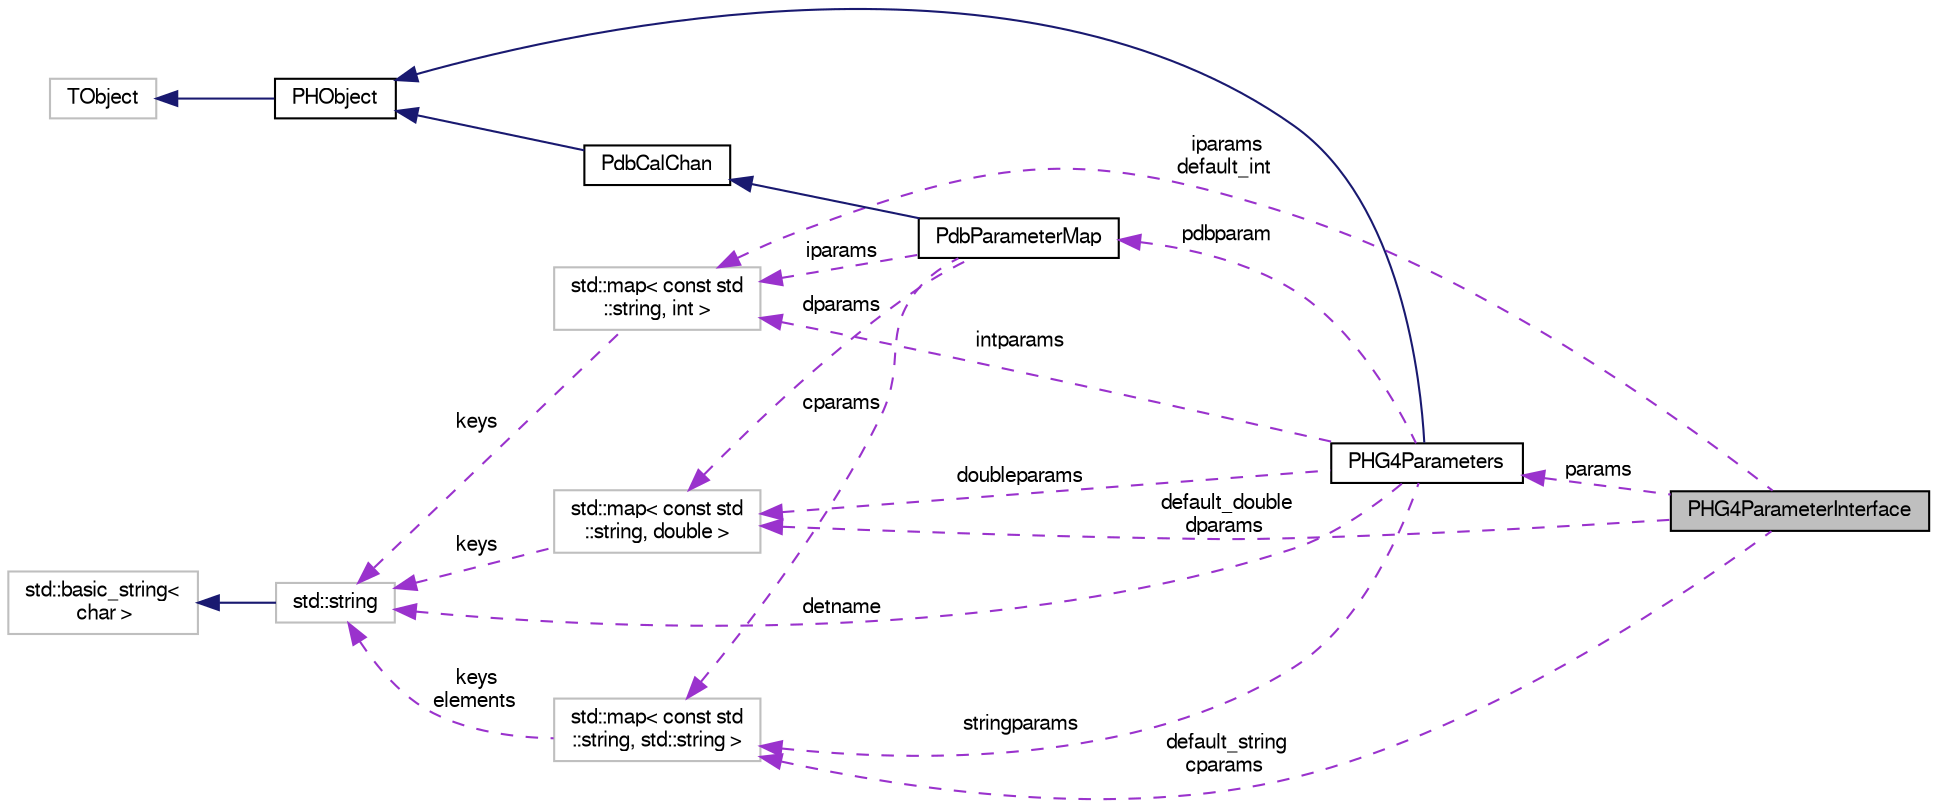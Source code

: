 digraph "PHG4ParameterInterface"
{
  bgcolor="transparent";
  edge [fontname="FreeSans",fontsize="10",labelfontname="FreeSans",labelfontsize="10"];
  node [fontname="FreeSans",fontsize="10",shape=record];
  rankdir="LR";
  Node1 [label="PHG4ParameterInterface",height=0.2,width=0.4,color="black", fillcolor="grey75", style="filled" fontcolor="black"];
  Node2 -> Node1 [dir="back",color="darkorchid3",fontsize="10",style="dashed",label=" default_double\ndparams" ,fontname="FreeSans"];
  Node2 [label="std::map\< const std\l::string, double \>",height=0.2,width=0.4,color="grey75"];
  Node3 -> Node2 [dir="back",color="darkorchid3",fontsize="10",style="dashed",label=" keys" ,fontname="FreeSans"];
  Node3 [label="std::string",height=0.2,width=0.4,color="grey75",tooltip="STL class. "];
  Node4 -> Node3 [dir="back",color="midnightblue",fontsize="10",style="solid",fontname="FreeSans"];
  Node4 [label="std::basic_string\<\l char \>",height=0.2,width=0.4,color="grey75",tooltip="STL class. "];
  Node5 -> Node1 [dir="back",color="darkorchid3",fontsize="10",style="dashed",label=" iparams\ndefault_int" ,fontname="FreeSans"];
  Node5 [label="std::map\< const std\l::string, int \>",height=0.2,width=0.4,color="grey75"];
  Node3 -> Node5 [dir="back",color="darkorchid3",fontsize="10",style="dashed",label=" keys" ,fontname="FreeSans"];
  Node6 -> Node1 [dir="back",color="darkorchid3",fontsize="10",style="dashed",label=" default_string\ncparams" ,fontname="FreeSans"];
  Node6 [label="std::map\< const std\l::string, std::string \>",height=0.2,width=0.4,color="grey75"];
  Node3 -> Node6 [dir="back",color="darkorchid3",fontsize="10",style="dashed",label=" keys\nelements" ,fontname="FreeSans"];
  Node7 -> Node1 [dir="back",color="darkorchid3",fontsize="10",style="dashed",label=" params" ,fontname="FreeSans"];
  Node7 [label="PHG4Parameters",height=0.2,width=0.4,color="black",URL="$da/d29/classPHG4Parameters.html"];
  Node8 -> Node7 [dir="back",color="midnightblue",fontsize="10",style="solid",fontname="FreeSans"];
  Node8 [label="PHObject",height=0.2,width=0.4,color="black",URL="$d9/d24/classPHObject.html"];
  Node9 -> Node8 [dir="back",color="midnightblue",fontsize="10",style="solid",fontname="FreeSans"];
  Node9 [label="TObject",height=0.2,width=0.4,color="grey75"];
  Node2 -> Node7 [dir="back",color="darkorchid3",fontsize="10",style="dashed",label=" doubleparams" ,fontname="FreeSans"];
  Node5 -> Node7 [dir="back",color="darkorchid3",fontsize="10",style="dashed",label=" intparams" ,fontname="FreeSans"];
  Node10 -> Node7 [dir="back",color="darkorchid3",fontsize="10",style="dashed",label=" pdbparam" ,fontname="FreeSans"];
  Node10 [label="PdbParameterMap",height=0.2,width=0.4,color="black",URL="$d8/d21/classPdbParameterMap.html"];
  Node11 -> Node10 [dir="back",color="midnightblue",fontsize="10",style="solid",fontname="FreeSans"];
  Node11 [label="PdbCalChan",height=0.2,width=0.4,color="black",URL="$d6/d4b/classPdbCalChan.html"];
  Node8 -> Node11 [dir="back",color="midnightblue",fontsize="10",style="solid",fontname="FreeSans"];
  Node2 -> Node10 [dir="back",color="darkorchid3",fontsize="10",style="dashed",label=" dparams" ,fontname="FreeSans"];
  Node5 -> Node10 [dir="back",color="darkorchid3",fontsize="10",style="dashed",label=" iparams" ,fontname="FreeSans"];
  Node6 -> Node10 [dir="back",color="darkorchid3",fontsize="10",style="dashed",label=" cparams" ,fontname="FreeSans"];
  Node6 -> Node7 [dir="back",color="darkorchid3",fontsize="10",style="dashed",label=" stringparams" ,fontname="FreeSans"];
  Node3 -> Node7 [dir="back",color="darkorchid3",fontsize="10",style="dashed",label=" detname" ,fontname="FreeSans"];
}
